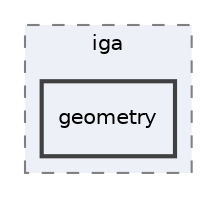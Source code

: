 digraph "geometry"
{
 // LATEX_PDF_SIZE
  edge [fontname="Helvetica",fontsize="10",labelfontname="Helvetica",labelfontsize="10"];
  node [fontname="Helvetica",fontsize="10",shape=record];
  compound=true
  subgraph clusterdir_d2a3c23294a1b1015b1b8e8721ddded8 {
    graph [ bgcolor="#edf0f7", pencolor="grey50", style="filled,dashed,", label="iga", fontname="Helvetica", fontsize="10", URL="dir_d2a3c23294a1b1015b1b8e8721ddded8.html"]
  dir_b534248905b8119b36a62f0ff7e8fe43 [shape=box, label="geometry", style="filled,bold,", fillcolor="#edf0f7", color="grey25", URL="dir_b534248905b8119b36a62f0ff7e8fe43.html"];
  }
}
